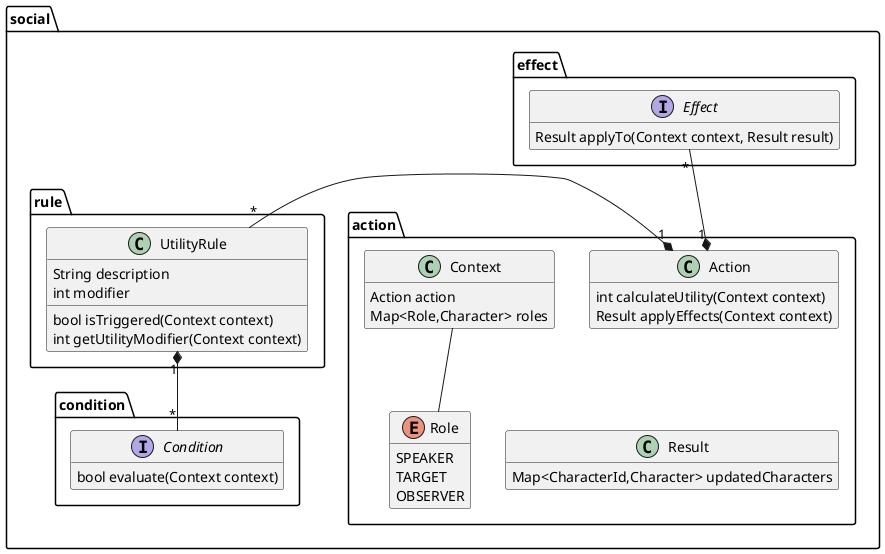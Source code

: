 @startuml

hide empty members

package social {

package effect {

interface Effect {
  Result applyTo(Context context, Result result)
}

}

package action {

class Action {
  int calculateUtility(Context context)
  Result applyEffects(Context context)
}

enum Role {
  SPEAKER
  TARGET
  OBSERVER
}

class Context {
  Action action
  Map<Role,Character> roles
}

class Result {
  Map<CharacterId,Character> updatedCharacters
}

}

package rule {

class UtilityRule {
  String description
  int modifier
  bool isTriggered(Context context)
  int getUtilityModifier(Context context)
}

}

package condition {

interface Condition {
  bool evaluate(Context context)
}

}

}

Action "1" *-left- "*" UtilityRule
Action "1" *-up- "*" Effect
Action -[hidden]- Result
UtilityRule "1" *-- "*" Condition

Context -- Role


@enduml
